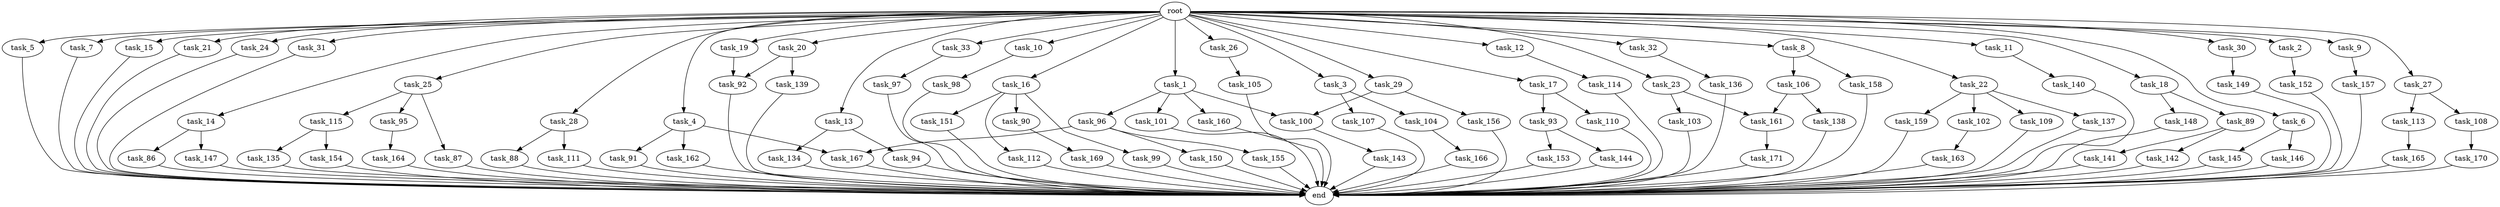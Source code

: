 digraph G {
  root [size="0.000000e+00"];
  task_1 [size="6.608135e+11"];
  task_2 [size="7.045197e+11"];
  task_3 [size="2.380088e+11"];
  task_4 [size="4.282914e+11"];
  task_5 [size="6.596126e+11"];
  task_6 [size="7.347491e+11"];
  task_7 [size="3.265807e+11"];
  task_8 [size="8.331155e+11"];
  task_9 [size="5.621360e+11"];
  task_10 [size="2.697764e+11"];
  task_11 [size="1.218337e+11"];
  task_12 [size="6.269589e+11"];
  task_13 [size="3.155609e+11"];
  task_14 [size="3.044608e+11"];
  task_15 [size="4.439826e+11"];
  task_16 [size="1.405147e+11"];
  task_17 [size="7.845108e+11"];
  task_18 [size="8.449777e+11"];
  task_19 [size="1.583570e+11"];
  task_20 [size="4.233542e+11"];
  task_21 [size="6.439301e+11"];
  task_22 [size="5.598904e+11"];
  task_23 [size="1.301342e+11"];
  task_24 [size="9.349528e+11"];
  task_25 [size="6.085248e+11"];
  task_26 [size="3.803013e+11"];
  task_27 [size="9.445794e+11"];
  task_28 [size="6.773069e+11"];
  task_29 [size="2.845621e+11"];
  task_30 [size="5.669368e+11"];
  task_31 [size="6.571805e+11"];
  task_32 [size="3.701274e+11"];
  task_33 [size="1.928619e+11"];
  task_86 [size="6.542811e+11"];
  task_87 [size="7.384985e+11"];
  task_88 [size="1.521224e+11"];
  task_89 [size="5.817149e+11"];
  task_90 [size="1.306083e+11"];
  task_91 [size="8.575850e+11"];
  task_92 [size="2.426633e+11"];
  task_93 [size="8.861292e+11"];
  task_94 [size="3.491452e+11"];
  task_95 [size="8.593946e+11"];
  task_96 [size="3.487200e+11"];
  task_97 [size="7.658649e+11"];
  task_98 [size="4.990747e+11"];
  task_99 [size="2.926947e+11"];
  task_100 [size="3.352838e+11"];
  task_101 [size="1.970391e+11"];
  task_102 [size="4.263426e+11"];
  task_103 [size="2.590863e+11"];
  task_104 [size="4.760706e+11"];
  task_105 [size="4.939511e+11"];
  task_106 [size="7.308357e+11"];
  task_107 [size="7.025964e+11"];
  task_108 [size="2.114395e+11"];
  task_109 [size="9.427478e+11"];
  task_110 [size="1.071365e+11"];
  task_111 [size="7.451247e+11"];
  task_112 [size="5.297558e+11"];
  task_113 [size="6.032477e+11"];
  task_114 [size="6.653238e+11"];
  task_115 [size="2.085448e+11"];
  task_134 [size="3.667019e+11"];
  task_135 [size="1.958876e+11"];
  task_136 [size="8.730496e+11"];
  task_137 [size="6.381605e+11"];
  task_138 [size="6.631866e+11"];
  task_139 [size="4.540606e+11"];
  task_140 [size="8.170355e+11"];
  task_141 [size="7.902587e+11"];
  task_142 [size="1.471069e+11"];
  task_143 [size="2.453989e+11"];
  task_144 [size="3.491269e+11"];
  task_145 [size="5.024054e+11"];
  task_146 [size="8.889838e+11"];
  task_147 [size="1.072955e+11"];
  task_148 [size="3.457077e+11"];
  task_149 [size="2.697393e+11"];
  task_150 [size="1.545593e+11"];
  task_151 [size="1.776619e+11"];
  task_152 [size="4.554969e+11"];
  task_153 [size="5.234264e+11"];
  task_154 [size="6.791299e+11"];
  task_155 [size="6.515537e+11"];
  task_156 [size="1.985781e+11"];
  task_157 [size="8.344948e+11"];
  task_158 [size="9.159541e+11"];
  task_159 [size="2.843545e+11"];
  task_160 [size="4.595340e+11"];
  task_161 [size="3.868115e+11"];
  task_162 [size="6.405861e+11"];
  task_163 [size="6.030577e+11"];
  task_164 [size="6.765156e+11"];
  task_165 [size="5.216236e+11"];
  task_166 [size="8.523691e+11"];
  task_167 [size="5.108797e+11"];
  task_169 [size="2.519837e+11"];
  task_170 [size="4.296833e+11"];
  task_171 [size="4.349840e+11"];
  end [size="0.000000e+00"];

  root -> task_1 [size="1.000000e-12"];
  root -> task_2 [size="1.000000e-12"];
  root -> task_3 [size="1.000000e-12"];
  root -> task_4 [size="1.000000e-12"];
  root -> task_5 [size="1.000000e-12"];
  root -> task_6 [size="1.000000e-12"];
  root -> task_7 [size="1.000000e-12"];
  root -> task_8 [size="1.000000e-12"];
  root -> task_9 [size="1.000000e-12"];
  root -> task_10 [size="1.000000e-12"];
  root -> task_11 [size="1.000000e-12"];
  root -> task_12 [size="1.000000e-12"];
  root -> task_13 [size="1.000000e-12"];
  root -> task_14 [size="1.000000e-12"];
  root -> task_15 [size="1.000000e-12"];
  root -> task_16 [size="1.000000e-12"];
  root -> task_17 [size="1.000000e-12"];
  root -> task_18 [size="1.000000e-12"];
  root -> task_19 [size="1.000000e-12"];
  root -> task_20 [size="1.000000e-12"];
  root -> task_21 [size="1.000000e-12"];
  root -> task_22 [size="1.000000e-12"];
  root -> task_23 [size="1.000000e-12"];
  root -> task_24 [size="1.000000e-12"];
  root -> task_25 [size="1.000000e-12"];
  root -> task_26 [size="1.000000e-12"];
  root -> task_27 [size="1.000000e-12"];
  root -> task_28 [size="1.000000e-12"];
  root -> task_29 [size="1.000000e-12"];
  root -> task_30 [size="1.000000e-12"];
  root -> task_31 [size="1.000000e-12"];
  root -> task_32 [size="1.000000e-12"];
  root -> task_33 [size="1.000000e-12"];
  task_1 -> task_96 [size="3.487200e+09"];
  task_1 -> task_100 [size="1.676419e+09"];
  task_1 -> task_101 [size="1.970391e+09"];
  task_1 -> task_160 [size="4.595340e+09"];
  task_2 -> task_152 [size="4.554969e+09"];
  task_3 -> task_104 [size="4.760706e+09"];
  task_3 -> task_107 [size="7.025964e+09"];
  task_4 -> task_91 [size="8.575850e+09"];
  task_4 -> task_162 [size="6.405861e+09"];
  task_4 -> task_167 [size="2.554399e+09"];
  task_5 -> end [size="1.000000e-12"];
  task_6 -> task_145 [size="5.024054e+09"];
  task_6 -> task_146 [size="8.889838e+09"];
  task_7 -> end [size="1.000000e-12"];
  task_8 -> task_106 [size="7.308357e+09"];
  task_8 -> task_158 [size="9.159541e+09"];
  task_9 -> task_157 [size="8.344948e+09"];
  task_10 -> task_98 [size="4.990747e+09"];
  task_11 -> task_140 [size="8.170355e+09"];
  task_12 -> task_114 [size="6.653238e+09"];
  task_13 -> task_94 [size="3.491452e+09"];
  task_13 -> task_134 [size="3.667019e+09"];
  task_14 -> task_86 [size="6.542811e+09"];
  task_14 -> task_147 [size="1.072955e+09"];
  task_15 -> end [size="1.000000e-12"];
  task_16 -> task_90 [size="1.306083e+09"];
  task_16 -> task_99 [size="2.926947e+09"];
  task_16 -> task_112 [size="5.297558e+09"];
  task_16 -> task_151 [size="1.776619e+09"];
  task_17 -> task_93 [size="8.861292e+09"];
  task_17 -> task_110 [size="1.071365e+09"];
  task_18 -> task_89 [size="5.817149e+09"];
  task_18 -> task_148 [size="3.457077e+09"];
  task_19 -> task_92 [size="1.213317e+09"];
  task_20 -> task_92 [size="1.213317e+09"];
  task_20 -> task_139 [size="4.540606e+09"];
  task_21 -> end [size="1.000000e-12"];
  task_22 -> task_102 [size="4.263426e+09"];
  task_22 -> task_109 [size="9.427478e+09"];
  task_22 -> task_137 [size="6.381605e+09"];
  task_22 -> task_159 [size="2.843545e+09"];
  task_23 -> task_103 [size="2.590863e+09"];
  task_23 -> task_161 [size="1.934057e+09"];
  task_24 -> end [size="1.000000e-12"];
  task_25 -> task_87 [size="7.384985e+09"];
  task_25 -> task_95 [size="8.593946e+09"];
  task_25 -> task_115 [size="2.085448e+09"];
  task_26 -> task_105 [size="4.939511e+09"];
  task_27 -> task_108 [size="2.114395e+09"];
  task_27 -> task_113 [size="6.032477e+09"];
  task_28 -> task_88 [size="1.521224e+09"];
  task_28 -> task_111 [size="7.451247e+09"];
  task_29 -> task_100 [size="1.676419e+09"];
  task_29 -> task_156 [size="1.985781e+09"];
  task_30 -> task_149 [size="2.697393e+09"];
  task_31 -> end [size="1.000000e-12"];
  task_32 -> task_136 [size="8.730496e+09"];
  task_33 -> task_97 [size="7.658649e+09"];
  task_86 -> end [size="1.000000e-12"];
  task_87 -> end [size="1.000000e-12"];
  task_88 -> end [size="1.000000e-12"];
  task_89 -> task_141 [size="7.902587e+09"];
  task_89 -> task_142 [size="1.471069e+09"];
  task_90 -> task_169 [size="2.519837e+09"];
  task_91 -> end [size="1.000000e-12"];
  task_92 -> end [size="1.000000e-12"];
  task_93 -> task_144 [size="3.491269e+09"];
  task_93 -> task_153 [size="5.234264e+09"];
  task_94 -> end [size="1.000000e-12"];
  task_95 -> task_164 [size="6.765156e+09"];
  task_96 -> task_150 [size="1.545593e+09"];
  task_96 -> task_155 [size="6.515537e+09"];
  task_96 -> task_167 [size="2.554399e+09"];
  task_97 -> end [size="1.000000e-12"];
  task_98 -> end [size="1.000000e-12"];
  task_99 -> end [size="1.000000e-12"];
  task_100 -> task_143 [size="2.453989e+09"];
  task_101 -> end [size="1.000000e-12"];
  task_102 -> task_163 [size="6.030577e+09"];
  task_103 -> end [size="1.000000e-12"];
  task_104 -> task_166 [size="8.523691e+09"];
  task_105 -> end [size="1.000000e-12"];
  task_106 -> task_138 [size="6.631866e+09"];
  task_106 -> task_161 [size="1.934057e+09"];
  task_107 -> end [size="1.000000e-12"];
  task_108 -> task_170 [size="4.296833e+09"];
  task_109 -> end [size="1.000000e-12"];
  task_110 -> end [size="1.000000e-12"];
  task_111 -> end [size="1.000000e-12"];
  task_112 -> end [size="1.000000e-12"];
  task_113 -> task_165 [size="5.216236e+09"];
  task_114 -> end [size="1.000000e-12"];
  task_115 -> task_135 [size="1.958876e+09"];
  task_115 -> task_154 [size="6.791299e+09"];
  task_134 -> end [size="1.000000e-12"];
  task_135 -> end [size="1.000000e-12"];
  task_136 -> end [size="1.000000e-12"];
  task_137 -> end [size="1.000000e-12"];
  task_138 -> end [size="1.000000e-12"];
  task_139 -> end [size="1.000000e-12"];
  task_140 -> end [size="1.000000e-12"];
  task_141 -> end [size="1.000000e-12"];
  task_142 -> end [size="1.000000e-12"];
  task_143 -> end [size="1.000000e-12"];
  task_144 -> end [size="1.000000e-12"];
  task_145 -> end [size="1.000000e-12"];
  task_146 -> end [size="1.000000e-12"];
  task_147 -> end [size="1.000000e-12"];
  task_148 -> end [size="1.000000e-12"];
  task_149 -> end [size="1.000000e-12"];
  task_150 -> end [size="1.000000e-12"];
  task_151 -> end [size="1.000000e-12"];
  task_152 -> end [size="1.000000e-12"];
  task_153 -> end [size="1.000000e-12"];
  task_154 -> end [size="1.000000e-12"];
  task_155 -> end [size="1.000000e-12"];
  task_156 -> end [size="1.000000e-12"];
  task_157 -> end [size="1.000000e-12"];
  task_158 -> end [size="1.000000e-12"];
  task_159 -> end [size="1.000000e-12"];
  task_160 -> end [size="1.000000e-12"];
  task_161 -> task_171 [size="4.349840e+09"];
  task_162 -> end [size="1.000000e-12"];
  task_163 -> end [size="1.000000e-12"];
  task_164 -> end [size="1.000000e-12"];
  task_165 -> end [size="1.000000e-12"];
  task_166 -> end [size="1.000000e-12"];
  task_167 -> end [size="1.000000e-12"];
  task_169 -> end [size="1.000000e-12"];
  task_170 -> end [size="1.000000e-12"];
  task_171 -> end [size="1.000000e-12"];
}
